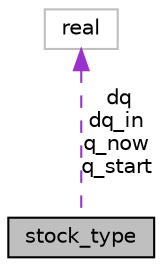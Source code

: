 digraph "stock_type"
{
 // INTERACTIVE_SVG=YES
 // LATEX_PDF_SIZE
  edge [fontname="Helvetica",fontsize="10",labelfontname="Helvetica",labelfontsize="10"];
  node [fontname="Helvetica",fontsize="10",shape=record];
  Node1 [label="stock_type",height=0.2,width=0.4,color="black", fillcolor="grey75", style="filled", fontcolor="black",tooltip="Holds stocks amounts per PE values."];
  Node2 -> Node1 [dir="back",color="darkorchid3",fontsize="10",style="dashed",label=" dq\ndq_in\nq_now\nq_start" ,fontname="Helvetica"];
  Node2 [label="real",height=0.2,width=0.4,color="grey75", fillcolor="white", style="filled",tooltip=" "];
}
